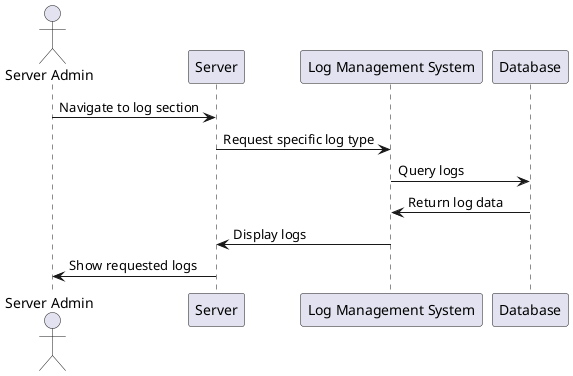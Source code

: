 @startuml Inspect Logs Sequence Diagram
actor "Server Admin" as SA
participant "Server" as S
participant "Log Management System" as LMS
participant "Database" as DB

SA -> S: Navigate to log section
S -> LMS: Request specific log type
LMS -> DB: Query logs
DB -> LMS: Return log data
LMS -> S: Display logs
S -> SA: Show requested logs
@enduml